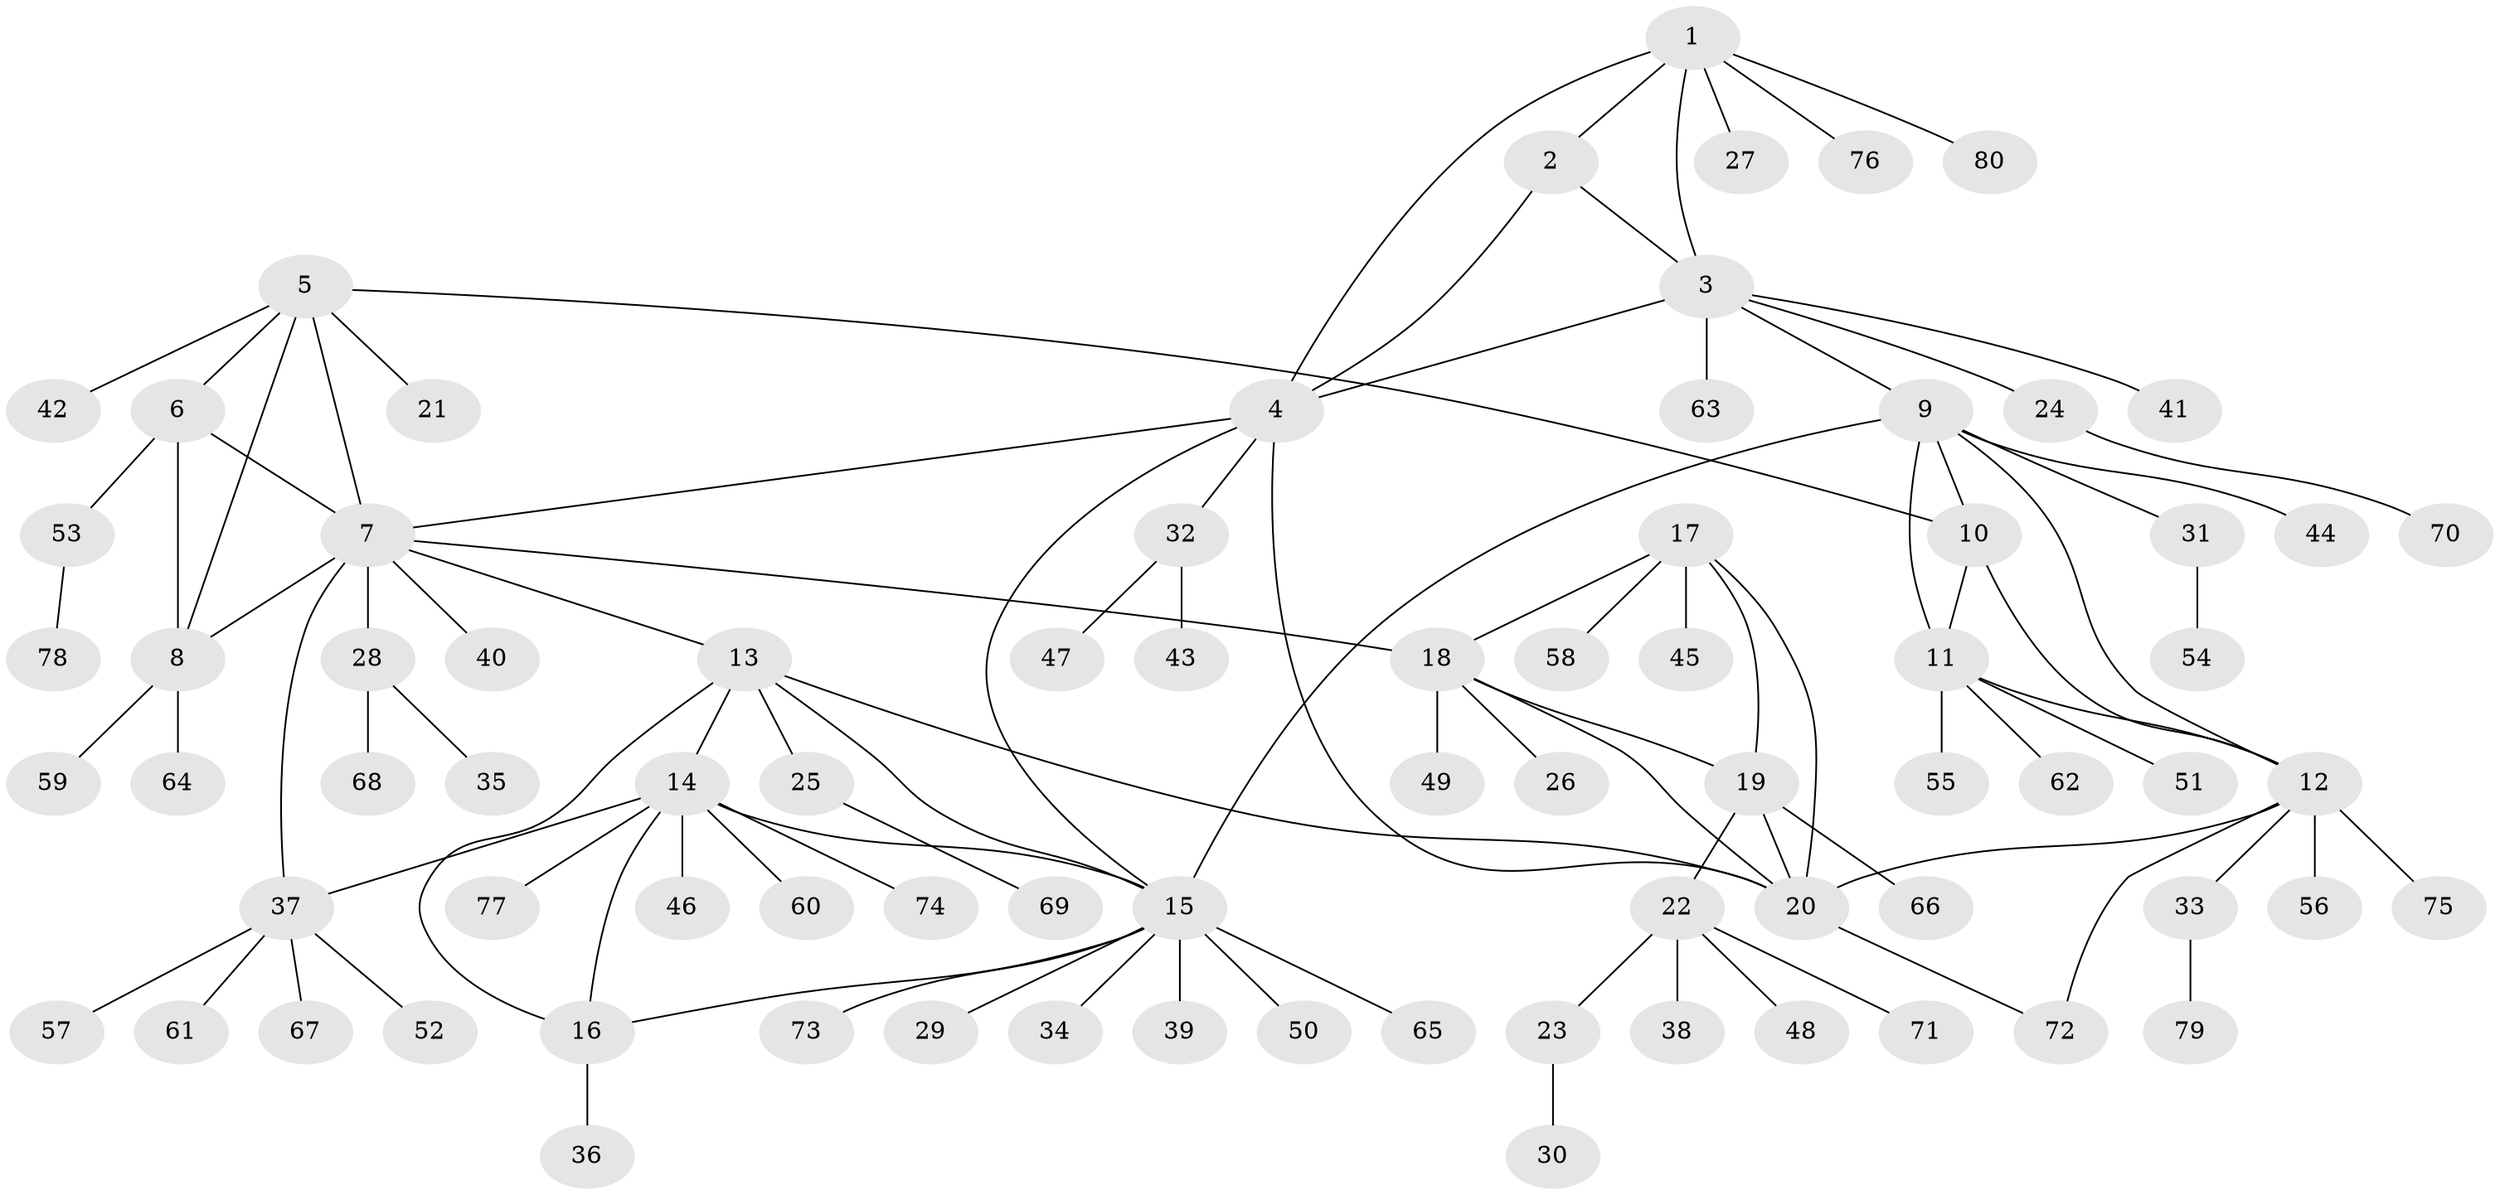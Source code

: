 // Generated by graph-tools (version 1.1) at 2025/11/02/27/25 16:11:33]
// undirected, 80 vertices, 102 edges
graph export_dot {
graph [start="1"]
  node [color=gray90,style=filled];
  1;
  2;
  3;
  4;
  5;
  6;
  7;
  8;
  9;
  10;
  11;
  12;
  13;
  14;
  15;
  16;
  17;
  18;
  19;
  20;
  21;
  22;
  23;
  24;
  25;
  26;
  27;
  28;
  29;
  30;
  31;
  32;
  33;
  34;
  35;
  36;
  37;
  38;
  39;
  40;
  41;
  42;
  43;
  44;
  45;
  46;
  47;
  48;
  49;
  50;
  51;
  52;
  53;
  54;
  55;
  56;
  57;
  58;
  59;
  60;
  61;
  62;
  63;
  64;
  65;
  66;
  67;
  68;
  69;
  70;
  71;
  72;
  73;
  74;
  75;
  76;
  77;
  78;
  79;
  80;
  1 -- 2;
  1 -- 3;
  1 -- 4;
  1 -- 27;
  1 -- 76;
  1 -- 80;
  2 -- 3;
  2 -- 4;
  3 -- 4;
  3 -- 9;
  3 -- 24;
  3 -- 41;
  3 -- 63;
  4 -- 7;
  4 -- 15;
  4 -- 20;
  4 -- 32;
  5 -- 6;
  5 -- 7;
  5 -- 8;
  5 -- 10;
  5 -- 21;
  5 -- 42;
  6 -- 7;
  6 -- 8;
  6 -- 53;
  7 -- 8;
  7 -- 13;
  7 -- 18;
  7 -- 28;
  7 -- 37;
  7 -- 40;
  8 -- 59;
  8 -- 64;
  9 -- 10;
  9 -- 11;
  9 -- 12;
  9 -- 15;
  9 -- 31;
  9 -- 44;
  10 -- 11;
  10 -- 12;
  11 -- 12;
  11 -- 51;
  11 -- 55;
  11 -- 62;
  12 -- 20;
  12 -- 33;
  12 -- 56;
  12 -- 72;
  12 -- 75;
  13 -- 14;
  13 -- 15;
  13 -- 16;
  13 -- 20;
  13 -- 25;
  14 -- 15;
  14 -- 16;
  14 -- 37;
  14 -- 46;
  14 -- 60;
  14 -- 74;
  14 -- 77;
  15 -- 16;
  15 -- 29;
  15 -- 34;
  15 -- 39;
  15 -- 50;
  15 -- 65;
  15 -- 73;
  16 -- 36;
  17 -- 18;
  17 -- 19;
  17 -- 20;
  17 -- 45;
  17 -- 58;
  18 -- 19;
  18 -- 20;
  18 -- 26;
  18 -- 49;
  19 -- 20;
  19 -- 22;
  19 -- 66;
  20 -- 72;
  22 -- 23;
  22 -- 38;
  22 -- 48;
  22 -- 71;
  23 -- 30;
  24 -- 70;
  25 -- 69;
  28 -- 35;
  28 -- 68;
  31 -- 54;
  32 -- 43;
  32 -- 47;
  33 -- 79;
  37 -- 52;
  37 -- 57;
  37 -- 61;
  37 -- 67;
  53 -- 78;
}

